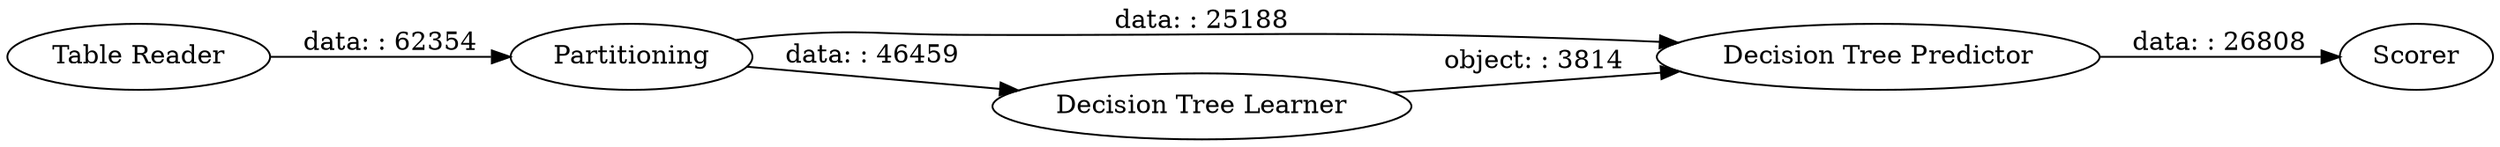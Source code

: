digraph {
	"-1009859881684931974_92" [label="Decision Tree Predictor"]
	"-1009859881684931974_95" [label="Table Reader"]
	"-1009859881684931974_86" [label=Partitioning]
	"-1009859881684931974_91" [label="Decision Tree Learner"]
	"-1009859881684931974_93" [label=Scorer]
	"-1009859881684931974_91" -> "-1009859881684931974_92" [label="object: : 3814"]
	"-1009859881684931974_95" -> "-1009859881684931974_86" [label="data: : 62354"]
	"-1009859881684931974_92" -> "-1009859881684931974_93" [label="data: : 26808"]
	"-1009859881684931974_86" -> "-1009859881684931974_91" [label="data: : 46459"]
	"-1009859881684931974_86" -> "-1009859881684931974_92" [label="data: : 25188"]
	rankdir=LR
}
